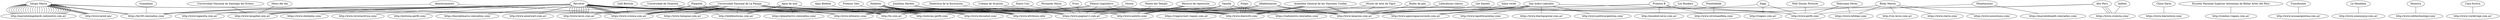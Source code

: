 graph "" {
Vainilla -- "http://www.lanacion.com.ar/"  [key=0, timestamp="2017-10-15T06:40:49.271Z"];
Vainilla -- "http://www.lanacion.com.ar/"  [key=1, timestamp="2017-10-17T00:17:46.131Z"];
Vainilla -- "https://la100.cienradios.com/"  [key=0, timestamp="2017-10-16T01:13:35.313Z"];
Vainilla -- "http://www.lavoz.com.ar/"  [key=0, timestamp="2017-10-15T00:12:19.141Z"];
Vainilla -- "http://www.diario26.com/"  [key=0, timestamp="2017-10-15T06:41:55.412Z"];
Vainilla -- "https://viagourmet.viapais.com.ar/"  [key=0, timestamp="2017-10-23T17:10:00.585Z"];
Daga -- "http://viapais.com.ar/"  [key=0, timestamp="2017-10-23T17:08:33.630Z"];
Daga -- "http://www.agenciapacourondo.com.ar/"  [key=0, timestamp="2017-10-16T01:08:03.567Z"];
Daga -- "http://www.perfil.com/"  [key=0, timestamp="2017-10-16T01:03:01.419Z"];
"Museo de Arte de Tigre" -- "http://www.lanacion.com.ar/"  [key=0, timestamp="2017-10-20T13:39:15.252Z"];
"Museo de Arte de Tigre" -- "http://www.diario26.com/"  [key=0, timestamp="2017-10-20T13:38:11.384Z"];
"Los Bunkers" -- "http://noticias.perfil.com/"  [key=0, timestamp="2017-10-22T22:56:20.415Z"];
"Los Bunkers" -- "http://www.perfil.com/"  [key=0, timestamp="2017-10-23T16:49:31.632Z"];
Guanahani -- "https://la100.cienradios.com/"  [key=0, timestamp="2017-10-19T23:18:54.917Z"];
"Diario Uno" -- "http://www.infonews.com/"  [key=0, timestamp="2017-10-24T02:02:02.188Z"];
"Diario Uno" -- "http://www.ambito.com/"  [key=0, timestamp="2017-10-22T18:51:59.544Z"];
"Jonathan Herenu" -- "http://www.eltribuno.info/"  [key=0, timestamp="2017-10-20T16:03:01.550Z"];
"Jonathan Herenu" -- "http://www.eltribuno.info/"  [key=1, timestamp="2017-10-20T16:03:01.550Z"];
Inditex -- "https://www.cronista.com/"  [key=0, timestamp="2017-10-19T16:29:27.441Z"];
"Primera B" -- "http://www.revistaanfibia.com/"  [key=0, timestamp="2017-10-16T05:53:58.905Z"];
"Primera B" -- "http://tn.com.ar/"  [key=0, timestamp="2017-10-23T17:00:10.690Z"];
"Primera B" -- "http://tn.com.ar/"  [key=1, timestamp="2017-10-23T17:00:10.690Z"];
"Primera B" -- "http://mundod.lavoz.com.ar/"  [key=0, timestamp="2017-10-16T01:18:50.251Z"];
"Primera B" -- "http://www.perfil.com/"  [key=0, timestamp="2017-10-16T00:26:25.607Z"];
"Monte del Templo" -- "http://www.ambito.com/"  [key=0, timestamp="2017-10-15T00:19:19.110Z"];
"Universidad de Swansea" -- "http://www.lanacion.com.ar/"  [key=0, timestamp="2017-10-23T16:44:02.920Z"];
"Universidad de Swansea" -- "https://la100.cienradios.com/"  [key=0, timestamp="2017-10-21T21:48:29.303Z"];
"Universidad Nacional de La Pampa" -- "https://www.tiempoar.com.ar/"  [key=0, timestamp="2017-10-14T12:31:09.530Z"];
"Universidad Nacional de La Pampa" -- "https://www.tiempoar.com.ar/"  [key=1, timestamp="2017-10-14T12:31:09.530Z"];
"Universidad Nacional de La Pampa" -- "http://tn.com.ar/"  [key=0, timestamp="2017-10-14T08:45:01.249Z"];
"Universidad Nacional de La Pampa" -- "http://tn.com.ar/"  [key=1, timestamp="2017-10-14T08:51:30.024Z"];
"Universidad Nacional de La Pampa" -- "http://www.lavoz.com.ar/"  [key=0, timestamp="2017-10-18T17:09:26.798Z"];
"Universidad Nacional de La Pampa" -- "https://www.pagina12.com.ar/"  [key=0, timestamp="2017-10-14T12:31:44.934Z"];
"Universidad Nacional de La Pampa" -- "http://www.ambito.com/"  [key=0, timestamp="2017-10-19T10:56:03.741Z"];
"Universidad Nacional de La Pampa" -- "http://telefenoticias.com.ar/"  [key=0, timestamp="2017-10-18T17:11:31.016Z"];
"Universidad Nacional de La Pampa" -- "https://www.cronica.com.ar/"  [key=0, timestamp="2017-10-14T08:56:20.933Z"];
"Universidad Nacional de La Pampa" -- "https://www.cronica.com.ar/"  [key=1, timestamp="2017-10-14T08:56:20.933Z"];
"Universidad Nacional de La Pampa" -- "https://www.cronica.com.ar/"  [key=2, timestamp="2017-10-19T13:51:51.309Z"];
"Universidad Nacional de La Pampa" -- "http://www.infonews.com/"  [key=0, timestamp="2017-10-14T08:47:37.323Z"];
"Universidad Nacional de La Pampa" -- "http://www.agenciapacourondo.com.ar/"  [key=0, timestamp="2017-10-16T01:20:37.118Z"];
"Alto Peru" -- "http://www.lanacion.com.ar/"  [key=0, timestamp="2017-10-16T01:04:01.537Z"];
"Alto Peru" -- "http://www.lanacion.com.ar/"  [key=1, timestamp="2017-10-16T01:30:51.966Z"];
"Alto Peru" -- "https://www.cronista.com/"  [key=0, timestamp="2017-10-14T08:51:13.769Z"];
"Alto Peru" -- "https://www.cronista.com/"  [key=1, timestamp="2017-10-14T08:51:13.769Z"];
"Alto Peru" -- "https://www.cronista.com/"  [key=2, timestamp="2017-10-14T08:51:13.769Z"];
"Walt Disney Pictures" -- "http://www.perfil.com/"  [key=0, timestamp="2017-10-18T22:33:22.626Z"];
"Sergio Massa" -- "http://www.infonews.com/"  [key=0, timestamp="2017-10-22T18:52:05.720Z"];
"Sergio Massa" -- "http://www.infonews.com/"  [key=1, timestamp="2017-10-23T16:32:28.216Z"];
"Sergio Massa" -- "https://la100.cienradios.com/"  [key=0, timestamp="2017-10-23T17:17:03.813Z"];
"Sergio Massa" -- "https://la100.cienradios.com/"  [key=1, timestamp="2017-10-23T17:17:03.813Z"];
"Sergio Massa" -- "http://marcelolongobardi.radiomitre.com.ar/"  [key=0, timestamp="2017-10-14T19:23:14.682Z"];
"Sergio Massa" -- "http://marcelolongobardi.radiomitre.com.ar/"  [key=1, timestamp="2017-10-14T19:23:39.278Z"];
"Sergio Massa" -- "http://marcelolongobardi.radiomitre.com.ar/"  [key=2, timestamp="2017-10-15T00:23:52.150Z"];
"Sergio Massa" -- "http://marcelolongobardi.radiomitre.com.ar/"  [key=3, timestamp="2017-10-15T00:23:52.150Z"];
"Sergio Massa" -- "http://marcelolongobardi.radiomitre.com.ar/"  [key=4, timestamp="2017-10-15T00:23:52.150Z"];
"Sergio Massa" -- "http://marcelolongobardi.radiomitre.com.ar/"  [key=5, timestamp="2017-10-15T00:23:52.150Z"];
"Sergio Massa" -- "http://marcelolongobardi.radiomitre.com.ar/"  [key=6, timestamp="2017-10-15T06:43:55.246Z"];
"Sergio Massa" -- "http://marcelolongobardi.radiomitre.com.ar/"  [key=7, timestamp="2017-10-15T16:46:10.495Z"];
"Sergio Massa" -- "http://marcelolongobardi.radiomitre.com.ar/"  [key=8, timestamp="2017-10-15T16:54:59.424Z"];
"Sergio Massa" -- "http://marcelolongobardi.radiomitre.com.ar/"  [key=9, timestamp="2017-10-16T01:07:58.000Z"];
"Sergio Massa" -- "http://marcelolongobardi.radiomitre.com.ar/"  [key=10, timestamp="2017-10-16T01:26:26.764Z"];
"Sergio Massa" -- "http://marcelolongobardi.radiomitre.com.ar/"  [key=11, timestamp="2017-10-16T01:26:26.764Z"];
"Sergio Massa" -- "http://marcelolongobardi.radiomitre.com.ar/"  [key=12, timestamp="2017-10-16T01:44:01.511Z"];
"Sergio Massa" -- "http://marcelolongobardi.radiomitre.com.ar/"  [key=13, timestamp="2017-10-16T01:44:01.511Z"];
"Sergio Massa" -- "http://marcelolongobardi.radiomitre.com.ar/"  [key=14, timestamp="2017-10-17T00:19:54.105Z"];
"Sergio Massa" -- "http://marcelolongobardi.radiomitre.com.ar/"  [key=15, timestamp="2017-10-17T08:58:22.402Z"];
"Sergio Massa" -- "http://marcelolongobardi.radiomitre.com.ar/"  [key=16, timestamp="2017-10-17T14:49:04.346Z"];
"Sergio Massa" -- "http://marcelolongobardi.radiomitre.com.ar/"  [key=17, timestamp="2017-10-18T00:03:08.354Z"];
"Sergio Massa" -- "http://marcelolongobardi.radiomitre.com.ar/"  [key=18, timestamp="2017-10-18T06:46:02.178Z"];
"Sergio Massa" -- "http://marcelolongobardi.radiomitre.com.ar/"  [key=19, timestamp="2017-10-18T06:46:02.178Z"];
"Sergio Massa" -- "http://marcelolongobardi.radiomitre.com.ar/"  [key=20, timestamp="2017-10-18T06:46:02.178Z"];
"Sergio Massa" -- "http://marcelolongobardi.radiomitre.com.ar/"  [key=21, timestamp="2017-10-19T23:25:31.394Z"];
"Sergio Massa" -- "http://marcelolongobardi.radiomitre.com.ar/"  [key=22, timestamp="2017-10-19T23:25:31.394Z"];
"Sergio Massa" -- "http://marcelolongobardi.radiomitre.com.ar/"  [key=23, timestamp="2017-10-20T16:01:41.420Z"];
"Sergio Massa" -- "http://marcelolongobardi.radiomitre.com.ar/"  [key=24, timestamp="2017-10-21T11:16:40.575Z"];
"Sergio Massa" -- "http://marcelolongobardi.radiomitre.com.ar/"  [key=25, timestamp="2017-10-22T19:27:53.686Z"];
"Sergio Massa" -- "http://marcelolongobardi.radiomitre.com.ar/"  [key=26, timestamp="2017-10-24T02:02:04.931Z"];
"Sergio Massa" -- "http://marcelolongobardi.radiomitre.com.ar/"  [key=27, timestamp="2017-10-24T15:42:57.543Z"];
"Sergio Massa" -- "http://www.lared.am/"  [key=0, timestamp="2017-10-17T16:08:15.442Z"];
"Sergio Massa" -- "http://www.lared.am/"  [key=1, timestamp="2017-10-23T16:35:37.904Z"];
"Sergio Massa" -- "http://www.lared.am/"  [key=2, timestamp="2017-10-23T17:16:43.485Z"];
"Sergio Massa" -- "http://www.lared.am/"  [key=3, timestamp="2017-10-23T17:16:43.485Z"];
Revolver -- "https://www.donbalon.com/"  [key=0, timestamp="2017-10-14T18:50:18.034Z"];
Revolver -- "http://www.diario26.com/"  [key=0, timestamp="2017-10-16T01:57:33.916Z"];
Revolver -- "http://www.diario26.com/"  [key=1, timestamp="2017-10-17T08:38:37.695Z"];
Revolver -- "http://www.diario26.com/"  [key=2, timestamp="2017-10-17T08:38:37.695Z"];
Revolver -- "http://www.diario26.com/"  [key=3, timestamp="2017-10-17T08:57:54.567Z"];
Revolver -- "http://www.diario26.com/"  [key=4, timestamp="2017-10-20T13:40:17.944Z"];
Revolver -- "http://www.revistacitrica.com/"  [key=0, timestamp="2017-10-17T08:58:29.490Z"];
Revolver -- "http://www.lagaceta.com.ar/"  [key=0, timestamp="2017-10-18T17:09:48.555Z"];
Revolver -- "http://exitoina.perfil.com/"  [key=0, timestamp="2017-10-23T16:58:42.526Z"];
Revolver -- "http://tn.com.ar/"  [key=0, timestamp="2017-10-17T09:00:03.237Z"];
Revolver -- "http://www.lavoz.com.ar/"  [key=0, timestamp="2017-10-14T12:31:26.376Z"];
Revolver -- "http://www.lavoz.com.ar/"  [key=1, timestamp="2017-10-14T12:31:26.376Z"];
Revolver -- "http://www.lavoz.com.ar/"  [key=2, timestamp="2017-10-14T12:31:26.376Z"];
Revolver -- "http://www.lavoz.com.ar/"  [key=3, timestamp="2017-10-14T12:31:26.376Z"];
Revolver -- "http://www.lavoz.com.ar/"  [key=4, timestamp="2017-10-16T00:25:12.967Z"];
Revolver -- "http://www.lavoz.com.ar/"  [key=5, timestamp="2017-10-21T11:16:10.045Z"];
Revolver -- "http://www.lavoz.com.ar/"  [key=6, timestamp="2017-10-21T11:16:10.045Z"];
Revolver -- "http://www.lavoz.com.ar/"  [key=7, timestamp="2017-10-21T11:16:10.045Z"];
Revolver -- "http://www.lavoz.com.ar/"  [key=8, timestamp="2017-10-21T11:16:10.045Z"];
Revolver -- "https://www.pagina12.com.ar/"  [key=0, timestamp="2017-10-14T14:01:24.185Z"];
Revolver -- "https://www.pagina12.com.ar/"  [key=1, timestamp="2017-10-22T08:05:18.282Z"];
Revolver -- "http://www.lanacion.com.ar/"  [key=0, timestamp="2017-10-14T08:56:21.645Z"];
Revolver -- "http://www.lanacion.com.ar/"  [key=1, timestamp="2017-10-15T06:40:49.271Z"];
Revolver -- "http://telefenoticias.com.ar/"  [key=0, timestamp="2017-10-17T08:37:53.100Z"];
Revolver -- "http://noticias.perfil.com/"  [key=0, timestamp="2017-10-22T11:27:40.685Z"];
Revolver -- "https://radiomitre.cienradios.com/"  [key=0, timestamp="2017-10-17T14:47:53.124Z"];
Revolver -- "https://www.cronica.com.ar/"  [key=0, timestamp="2017-10-16T01:50:03.478Z"];
Revolver -- "https://www.cronica.com.ar/"  [key=1, timestamp="2017-10-16T01:50:03.478Z"];
Revolver -- "https://www.cronica.com.ar/"  [key=2, timestamp="2017-10-17T08:50:36.813Z"];
Revolver -- "https://www.cronica.com.ar/"  [key=3, timestamp="2017-10-20T16:01:45.246Z"];
Revolver -- "https://la100.cienradios.com/"  [key=0, timestamp="2017-10-19T23:25:25.013Z"];
Revolver -- "https://la100.cienradios.com/"  [key=1, timestamp="2017-10-23T17:07:42.780Z"];
Revolver -- "https://lauradimarco.cienradios.com/"  [key=0, timestamp="2017-10-15T16:15:36.961Z"];
Revolver -- "http://www.americatv.com.ar/"  [key=0, timestamp="2017-10-17T08:49:48.623Z"];
Revolver -- "http://www.lacapital.com.ar/"  [key=0, timestamp="2017-10-22T20:51:18.462Z"];
Revolver -- "http://www.lacapital.com.ar/"  [key=1, timestamp="2017-10-23T16:40:42.489Z"];
Revolver -- "http://www.lacapital.com.ar/"  [key=2, timestamp="2017-10-23T16:40:42.489Z"];
"San Isidro Labrador" -- "http://www.lapoliticaonline.com/"  [key=0, timestamp="2017-10-16T01:05:08.639Z"];
"San Isidro Labrador" -- "https://www.diariopopular.com.ar/"  [key=0, timestamp="2017-10-19T23:16:26.099Z"];
"San Isidro Labrador" -- "https://www.cronica.com.ar/"  [key=0, timestamp="2017-10-17T08:41:50.125Z"];
"San Isidro Labrador" -- "http://www.politicargentina.com/"  [key=0, timestamp="2017-10-23T00:13:26.675Z"];
"San Isidro Labrador" -- "http://www.agenciapacourondo.com.ar/"  [key=0, timestamp="2017-10-15T16:31:32.668Z"];
"San Isidro Labrador" -- "http://www.agenciapacourondo.com.ar/"  [key=1, timestamp="2017-10-23T00:13:02.070Z"];
"San Isidro Labrador" -- "http://www.perfil.com/"  [key=0, timestamp="2017-10-15T16:14:12.541Z"];
"Budin de pan" -- "http://www.lanacion.com.ar/"  [key=0, timestamp="2017-10-15T06:40:49.271Z"];
"Aljaz Bedene" -- "http://tn.com.ar/"  [key=0, timestamp="2017-10-14T19:21:07.496Z"];
Friso -- "https://www.pagina12.com.ar/"  [key=0, timestamp="2017-10-23T23:30:21.724Z"];
"Chino Darin" -- "https://www.diarioshow.com/"  [key=0, timestamp="2017-10-21T21:50:25.918Z"];
"Liberalismo clasico" -- "http://www.lanacion.com.ar/"  [key=0, timestamp="2017-10-16T01:02:52.158Z"];
"Universidad Nacional de Santiago del Estero" -- "http://www.lacapital.com.ar/"  [key=0, timestamp="2017-10-21T17:46:02.150Z"];
Abastecimiento -- "http://www.lagaceta.com.ar/"  [key=0, timestamp="2017-10-22T19:27:56.131Z"];
Abastecimiento -- "https://www.cronica.com.ar/"  [key=0, timestamp="2017-10-23T16:59:05.145Z"];
Alfabetizacion -- "http://www.lanacion.com.ar/"  [key=0, timestamp="2017-10-15T06:36:02.480Z"];
Alfabetizacion -- "http://www.lanacion.com.ar/"  [key=1, timestamp="2017-10-15T06:36:02.480Z"];
Alfabetizacion -- "https://www.pagina12.com.ar/"  [key=0, timestamp="2017-10-17T00:17:49.674Z"];
Alfabetizacion -- "https://www.pagina12.com.ar/"  [key=1, timestamp="2017-10-17T00:22:31.010Z"];
Plaqueta -- "http://www.eltribuno.info/"  [key=0, timestamp="2017-10-17T14:49:00.640Z"];
Plaqueta -- "http://www.lavoz.com.ar/"  [key=0, timestamp="2017-10-15T16:56:56.192Z"];
Plaqueta -- "http://tn.com.ar/"  [key=0, timestamp="2017-10-14T18:47:58.796Z"];
Plaqueta -- "http://www.lanacion.com.ar/"  [key=0, timestamp="2017-10-14T19:22:58.697Z"];
Plaqueta -- "https://www.cronica.com.ar/"  [key=0, timestamp="2017-10-15T00:18:08.164Z"];
Plaqueta -- "http://www.lacapital.com.ar/"  [key=0, timestamp="2017-10-23T16:45:39.514Z"];
"Telescopio Fermi" -- "https://www.infobae.com/"  [key=0, timestamp="2017-10-22T18:50:02.001Z"];
"Telescopio Fermi" -- "http://www.perfil.com/"  [key=0, timestamp="2017-10-17T00:18:25.925Z"];
Monetarismo -- "https://marcelobonelli.cienradios.com/"  [key=0, timestamp="2017-10-14T12:31:16.458Z"];
Monetarismo -- "http://www.perfil.com/"  [key=0, timestamp="2017-10-16T01:27:01.718Z"];
"Lee Daniels" -- "http://www.lanacion.com.ar/"  [key=0, timestamp="2017-10-22T18:50:46.092Z"];
"Asamblea General de las Naciones Unidas" -- "http://www.lanacion.com.ar/"  [key=0, timestamp="2017-10-15T00:09:12.842Z"];
"Asamblea General de las Naciones Unidas" -- "http://www.lanacion.com.ar/"  [key=1, timestamp="2017-10-23T16:46:09.820Z"];
"Asamblea General de las Naciones Unidas" -- "http://www.diario26.com/"  [key=0, timestamp="2017-10-14T18:48:56.493Z"];
"Asamblea General de las Naciones Unidas" -- "http://www.diario26.com/"  [key=1, timestamp="2017-10-14T18:48:56.493Z"];
"Asamblea General de las Naciones Unidas" -- "http://www.diario26.com/"  [key=2, timestamp="2017-10-17T08:58:17.668Z"];
"Escuela Nacional Superior Autonoma de Bellas Artes del Peru" -- "http://rumbos.viapais.com.ar/"  [key=0, timestamp="2017-10-22T20:50:50.991Z"];
"Premios Tato" -- "http://noticias.perfil.com/"  [key=0, timestamp="2017-10-23T00:12:48.279Z"];
"Salsa verde" -- "http://www.lanacion.com.ar/"  [key=0, timestamp="2017-10-15T16:53:31.465Z"];
Transformer -- "http://www.musaargentina.com.ar/"  [key=0, timestamp="2017-10-23T16:58:37.279Z"];
"Ricky Martin" -- "http://www.diario26.com/"  [key=0, timestamp="2017-10-15T16:45:54.134Z"];
"Ricky Martin" -- "https://www.clarin.com/"  [key=0, timestamp="2017-10-14T19:25:44.742Z"];
"Ricky Martin" -- "https://www.minutouno.com/"  [key=0, timestamp="2017-10-16T00:19:37.060Z"];
"Ricky Martin" -- "https://www.infobae.com/"  [key=0, timestamp="2017-10-16T00:18:36.271Z"];
"Ricky Martin" -- "http://vos.lavoz.com.ar/"  [key=0, timestamp="2017-10-19T23:18:01.033Z"];
"Ricky Martin" -- "https://radiomitre.cienradios.com/"  [key=0, timestamp="2017-10-15T16:30:56.940Z"];
"Dialectica de la Ilustracion" -- "https://www.pagina12.com.ar/"  [key=0, timestamp="2017-10-16T00:58:33.465Z"];
"Cubana de Aviacion" -- "https://www.pagina12.com.ar/"  [key=0, timestamp="2017-10-16T01:29:01.877Z"];
"Fernando Marin" -- "https://www.pagina12.com.ar/"  [key=0, timestamp="2017-10-15T16:17:32.552Z"];
"Palacio Legislativo" -- "http://www.infonews.com/"  [key=0, timestamp="2017-10-23T23:33:05.252Z"];
"Palacio Legislativo" -- "http://www.infonews.com/"  [key=1, timestamp="2017-10-24T02:02:02.188Z"];
"Palacio Legislativo" -- "https://www.pagina12.com.ar/"  [key=0, timestamp="2017-10-17T08:59:29.190Z"];
"Palacio Legislativo" -- "http://www.agenciapacourondo.com.ar/"  [key=0, timestamp="2017-10-17T08:53:33.171Z"];
"Palacio Legislativo" -- "http://www.ambito.com/"  [key=0, timestamp="2017-10-16T01:28:34.463Z"];
Vitoria -- "https://www.pagina12.com.ar/"  [key=0, timestamp="2017-10-16T01:44:16.360Z"];
Pimelodidae -- "http://www.revistaanfibia.com/"  [key=0, timestamp="2017-10-16T05:53:58.905Z"];
Polipo -- "http://www.diario26.com/"  [key=0, timestamp="2017-10-19T23:26:13.930Z"];
Polipo -- "http://www.diario26.com/"  [key=1, timestamp="2017-10-19T23:26:13.930Z"];
Polipo -- "http://www.diario26.com/"  [key=2, timestamp="2017-10-19T23:26:13.930Z"];
"Agua de mar" -- "http://www.lanacion.com.ar/"  [key=0, timestamp="2017-10-14T14:00:43.669Z"];
"Agua de mar" -- "http://telefenoticias.com.ar/"  [key=0, timestamp="2017-10-23T17:01:04.350Z"];
"Agua de mar" -- "http://telefenoticias.com.ar/"  [key=1, timestamp="2017-10-23T17:01:04.350Z"];
"Agua de mar" -- "https://planetavivo.cienradios.com/"  [key=0, timestamp="2017-10-16T01:45:21.639Z"];
"Lloll Bertran" -- "https://www.cronica.com.ar/"  [key=0, timestamp="2017-10-23T16:43:06.678Z"];
"Menu del dia" -- "http://www.lacapital.com.ar/"  [key=0, timestamp="2017-10-15T00:11:29.584Z"];
"Recurso de reposicion" -- "http://www.ambito.com/"  [key=0, timestamp="2017-10-23T16:35:54.435Z"];
"Recurso de reposicion" -- "http://www.ambito.com/"  [key=1, timestamp="2017-10-23T23:33:00.436Z"];
"Recurso de reposicion" -- "http://www.ambito.com/"  [key=2, timestamp="2017-10-24T15:07:35.553Z"];
"La Mendieta" -- "http://www.somosjujuy.com.ar/"  [key=0, timestamp="2017-10-17T14:47:57.640Z"];
Muestra -- "http://www.infotechnology.com/"  [key=0, timestamp="2017-10-15T06:56:24.880Z"];
"Caza furtiva" -- "http://www.voydeviaje.com.ar/"  [key=0, timestamp="2017-10-20T13:39:20.848Z"];
Diabetes -- "http://www.eltribuno.info/"  [key=0, timestamp="2017-10-15T16:13:40.033Z"];
Diabetes -- "http://www.eltribuno.info/"  [key=1, timestamp="2017-10-16T01:23:00.026Z"];
Diabetes -- "http://www.eltribuno.info/"  [key=2, timestamp="2017-10-17T00:21:30.401Z"];
Diabetes -- "http://noticias.perfil.com/"  [key=0, timestamp="2017-10-14T08:50:12.371Z"];
Diabetes -- "http://noticias.perfil.com/"  [key=1, timestamp="2017-10-15T00:22:15.437Z"];
Diabetes -- "http://noticias.perfil.com/"  [key=2, timestamp="2017-10-17T16:08:06.503Z"];
Diabetes -- "http://www.docsalud.com/"  [key=0, timestamp="2017-10-17T08:55:34.455Z"];
Diabetes -- "http://www.docsalud.com/"  [key=1, timestamp="2017-10-17T08:55:34.455Z"];
Diabetes -- "http://www.docsalud.com/"  [key=2, timestamp="2017-10-17T08:55:34.455Z"];
Diabetes -- "http://tn.com.ar/"  [key=0, timestamp="2017-10-20T13:38:47.024Z"];
}
